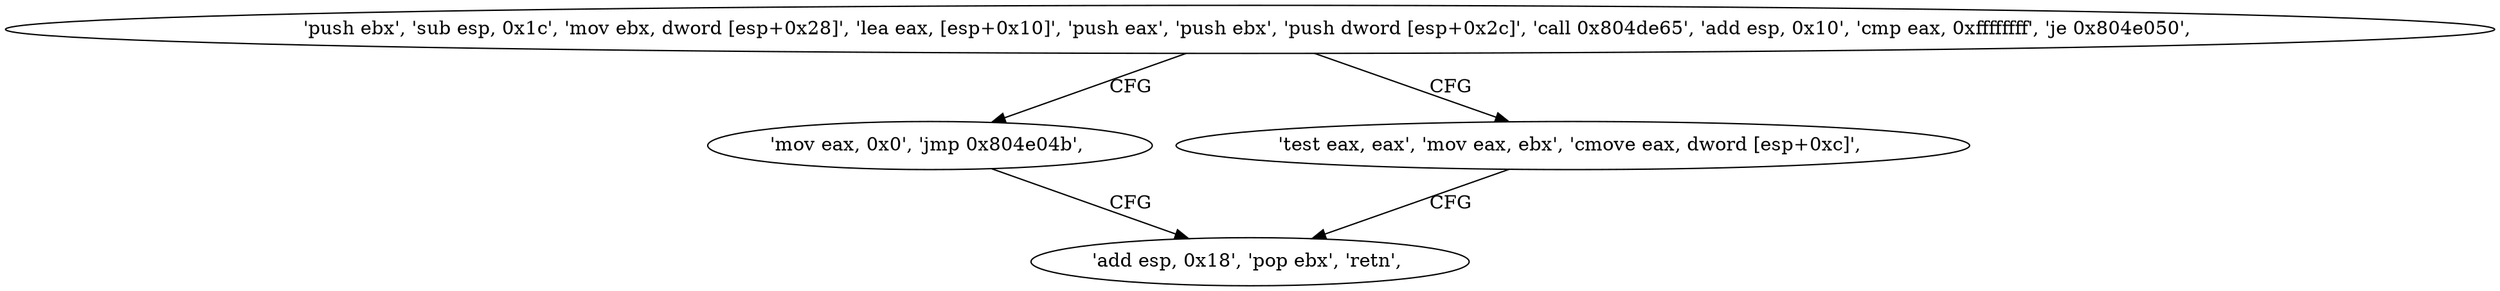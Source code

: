 digraph "func" {
"134537251" [label = "'push ebx', 'sub esp, 0x1c', 'mov ebx, dword [esp+0x28]', 'lea eax, [esp+0x10]', 'push eax', 'push ebx', 'push dword [esp+0x2c]', 'call 0x804de65', 'add esp, 0x10', 'cmp eax, 0xffffffff', 'je 0x804e050', " ]
"134537296" [label = "'mov eax, 0x0', 'jmp 0x804e04b', " ]
"134537282" [label = "'test eax, eax', 'mov eax, ebx', 'cmove eax, dword [esp+0xc]', " ]
"134537291" [label = "'add esp, 0x18', 'pop ebx', 'retn', " ]
"134537251" -> "134537296" [ label = "CFG" ]
"134537251" -> "134537282" [ label = "CFG" ]
"134537296" -> "134537291" [ label = "CFG" ]
"134537282" -> "134537291" [ label = "CFG" ]
}
